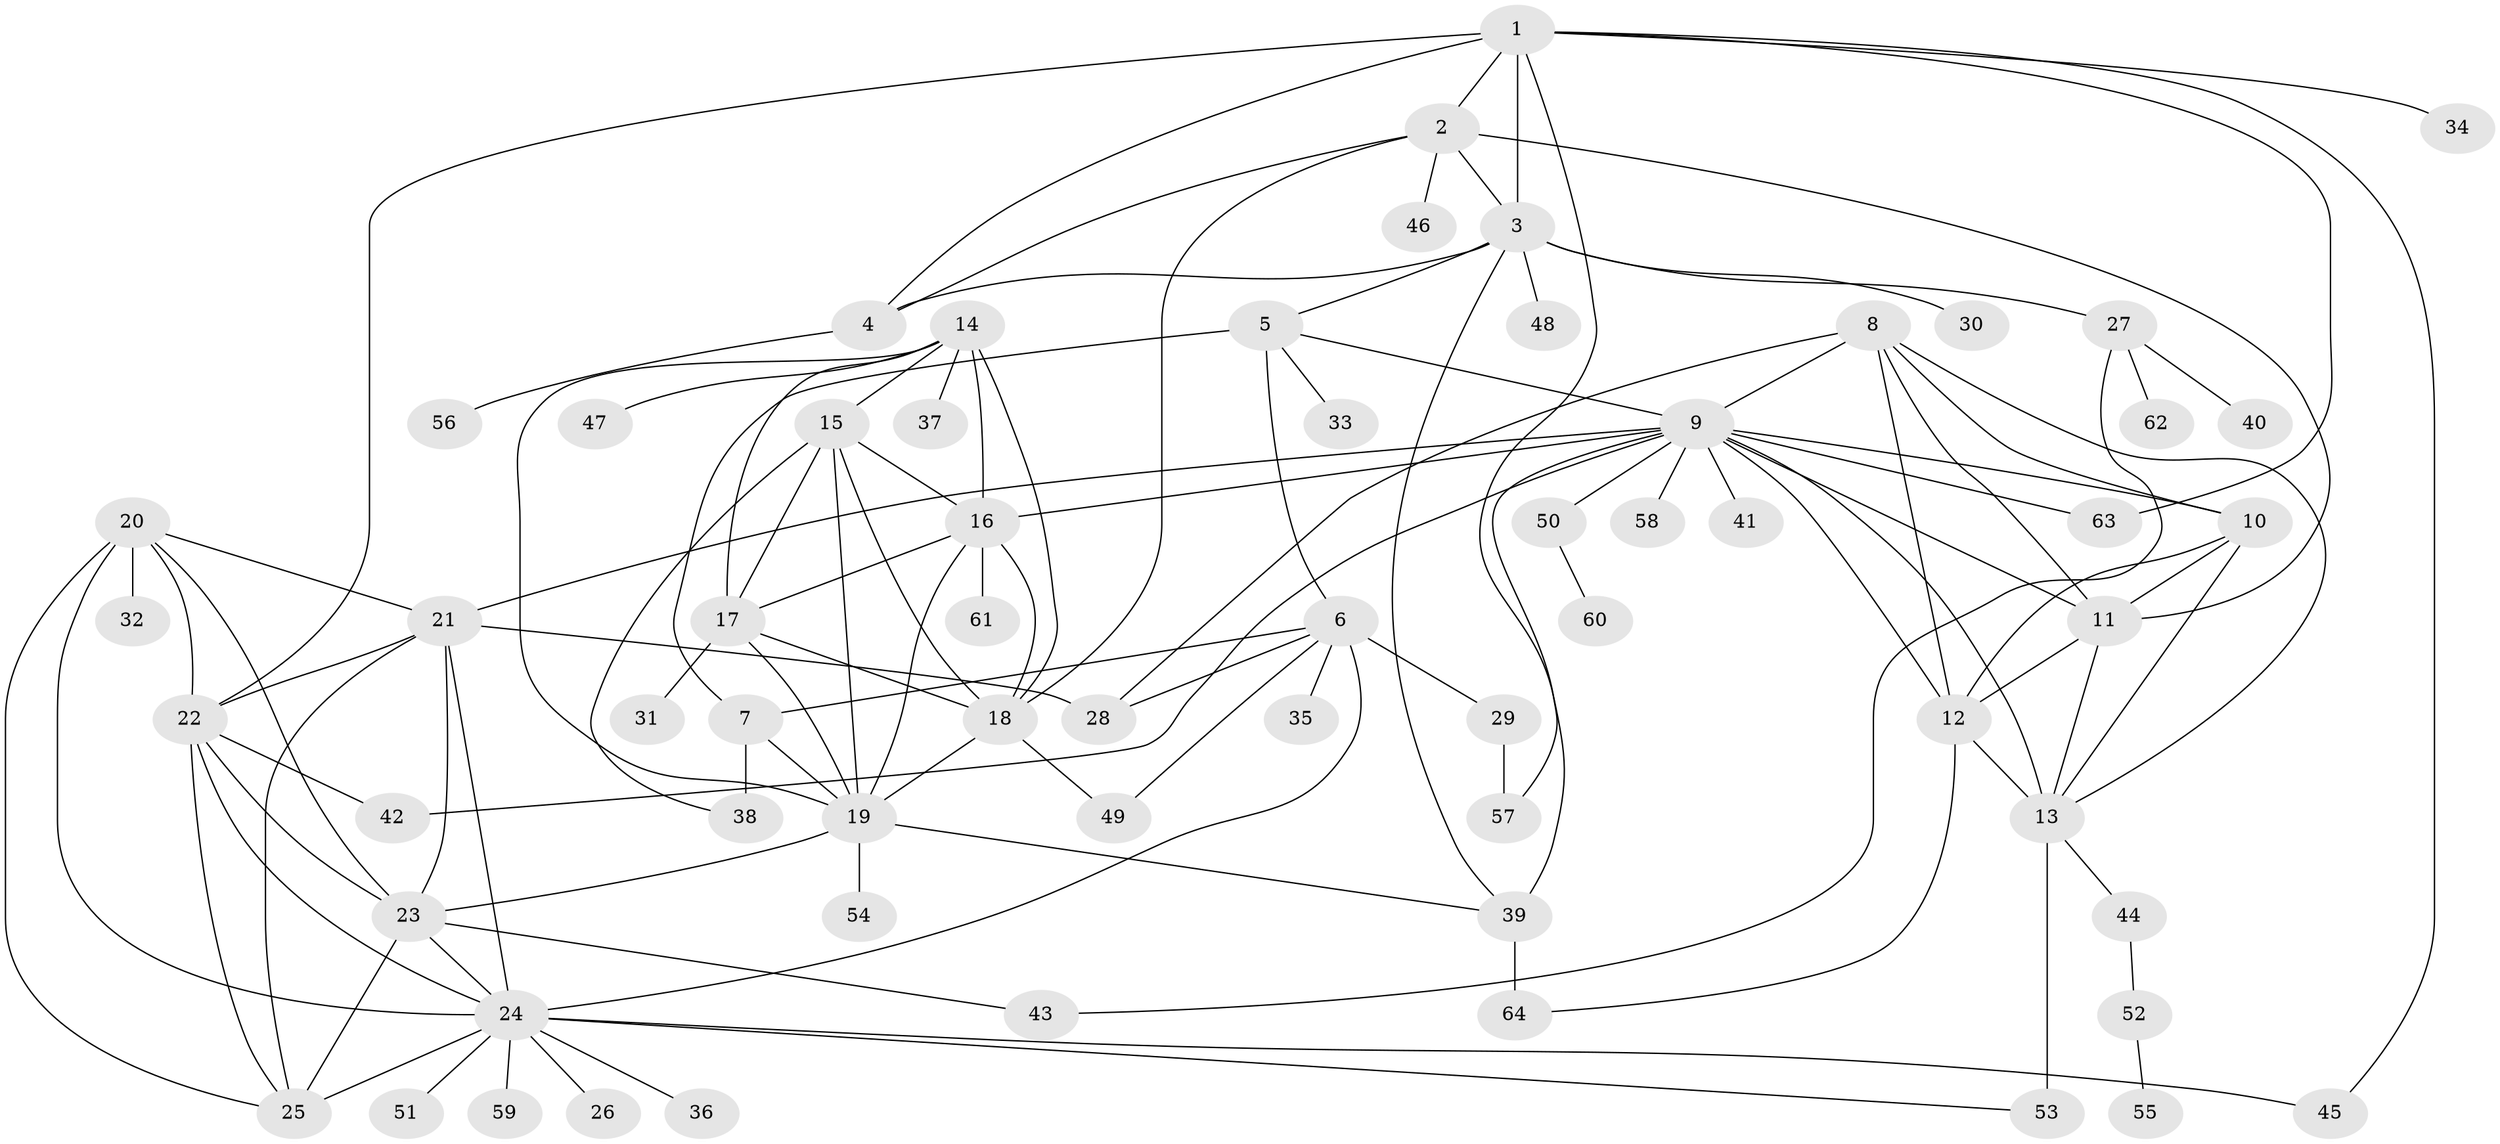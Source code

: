 // original degree distribution, {6: 0.032, 9: 0.048, 8: 0.04, 11: 0.04, 7: 0.064, 15: 0.008, 13: 0.008, 2: 0.12, 1: 0.576, 5: 0.008, 3: 0.048, 4: 0.008}
// Generated by graph-tools (version 1.1) at 2025/37/03/09/25 02:37:22]
// undirected, 64 vertices, 116 edges
graph export_dot {
graph [start="1"]
  node [color=gray90,style=filled];
  1;
  2;
  3;
  4;
  5;
  6;
  7;
  8;
  9;
  10;
  11;
  12;
  13;
  14;
  15;
  16;
  17;
  18;
  19;
  20;
  21;
  22;
  23;
  24;
  25;
  26;
  27;
  28;
  29;
  30;
  31;
  32;
  33;
  34;
  35;
  36;
  37;
  38;
  39;
  40;
  41;
  42;
  43;
  44;
  45;
  46;
  47;
  48;
  49;
  50;
  51;
  52;
  53;
  54;
  55;
  56;
  57;
  58;
  59;
  60;
  61;
  62;
  63;
  64;
  1 -- 2 [weight=3.0];
  1 -- 3 [weight=3.0];
  1 -- 4 [weight=3.0];
  1 -- 22 [weight=1.0];
  1 -- 34 [weight=4.0];
  1 -- 39 [weight=1.0];
  1 -- 45 [weight=1.0];
  1 -- 63 [weight=1.0];
  2 -- 3 [weight=1.0];
  2 -- 4 [weight=1.0];
  2 -- 11 [weight=1.0];
  2 -- 18 [weight=1.0];
  2 -- 46 [weight=1.0];
  3 -- 4 [weight=1.0];
  3 -- 5 [weight=1.0];
  3 -- 27 [weight=1.0];
  3 -- 30 [weight=1.0];
  3 -- 39 [weight=1.0];
  3 -- 48 [weight=1.0];
  4 -- 56 [weight=1.0];
  5 -- 6 [weight=4.0];
  5 -- 7 [weight=1.0];
  5 -- 9 [weight=1.0];
  5 -- 33 [weight=1.0];
  6 -- 7 [weight=4.0];
  6 -- 24 [weight=1.0];
  6 -- 28 [weight=5.0];
  6 -- 29 [weight=1.0];
  6 -- 35 [weight=2.0];
  6 -- 49 [weight=1.0];
  7 -- 19 [weight=1.0];
  7 -- 38 [weight=2.0];
  8 -- 9 [weight=1.0];
  8 -- 10 [weight=1.0];
  8 -- 11 [weight=1.0];
  8 -- 12 [weight=1.0];
  8 -- 13 [weight=1.0];
  8 -- 28 [weight=1.0];
  9 -- 10 [weight=1.0];
  9 -- 11 [weight=1.0];
  9 -- 12 [weight=1.0];
  9 -- 13 [weight=1.0];
  9 -- 16 [weight=1.0];
  9 -- 21 [weight=1.0];
  9 -- 41 [weight=1.0];
  9 -- 42 [weight=1.0];
  9 -- 50 [weight=1.0];
  9 -- 57 [weight=1.0];
  9 -- 58 [weight=1.0];
  9 -- 63 [weight=1.0];
  10 -- 11 [weight=1.0];
  10 -- 12 [weight=1.0];
  10 -- 13 [weight=1.0];
  11 -- 12 [weight=1.0];
  11 -- 13 [weight=1.0];
  12 -- 13 [weight=1.0];
  12 -- 64 [weight=1.0];
  13 -- 44 [weight=1.0];
  13 -- 53 [weight=4.0];
  14 -- 15 [weight=1.0];
  14 -- 16 [weight=1.0];
  14 -- 17 [weight=1.0];
  14 -- 18 [weight=1.0];
  14 -- 19 [weight=1.0];
  14 -- 37 [weight=1.0];
  14 -- 47 [weight=2.0];
  15 -- 16 [weight=1.0];
  15 -- 17 [weight=1.0];
  15 -- 18 [weight=1.0];
  15 -- 19 [weight=1.0];
  15 -- 38 [weight=1.0];
  16 -- 17 [weight=1.0];
  16 -- 18 [weight=1.0];
  16 -- 19 [weight=1.0];
  16 -- 61 [weight=1.0];
  17 -- 18 [weight=1.0];
  17 -- 19 [weight=1.0];
  17 -- 31 [weight=1.0];
  18 -- 19 [weight=1.0];
  18 -- 49 [weight=1.0];
  19 -- 23 [weight=1.0];
  19 -- 39 [weight=1.0];
  19 -- 54 [weight=2.0];
  20 -- 21 [weight=1.0];
  20 -- 22 [weight=1.0];
  20 -- 23 [weight=1.0];
  20 -- 24 [weight=1.0];
  20 -- 25 [weight=1.0];
  20 -- 32 [weight=2.0];
  21 -- 22 [weight=1.0];
  21 -- 23 [weight=1.0];
  21 -- 24 [weight=1.0];
  21 -- 25 [weight=1.0];
  21 -- 28 [weight=1.0];
  22 -- 23 [weight=1.0];
  22 -- 24 [weight=1.0];
  22 -- 25 [weight=1.0];
  22 -- 42 [weight=2.0];
  23 -- 24 [weight=1.0];
  23 -- 25 [weight=2.0];
  23 -- 43 [weight=1.0];
  24 -- 25 [weight=1.0];
  24 -- 26 [weight=1.0];
  24 -- 36 [weight=1.0];
  24 -- 45 [weight=1.0];
  24 -- 51 [weight=1.0];
  24 -- 53 [weight=1.0];
  24 -- 59 [weight=1.0];
  27 -- 40 [weight=1.0];
  27 -- 43 [weight=1.0];
  27 -- 62 [weight=1.0];
  29 -- 57 [weight=1.0];
  39 -- 64 [weight=2.0];
  44 -- 52 [weight=1.0];
  50 -- 60 [weight=1.0];
  52 -- 55 [weight=1.0];
}
